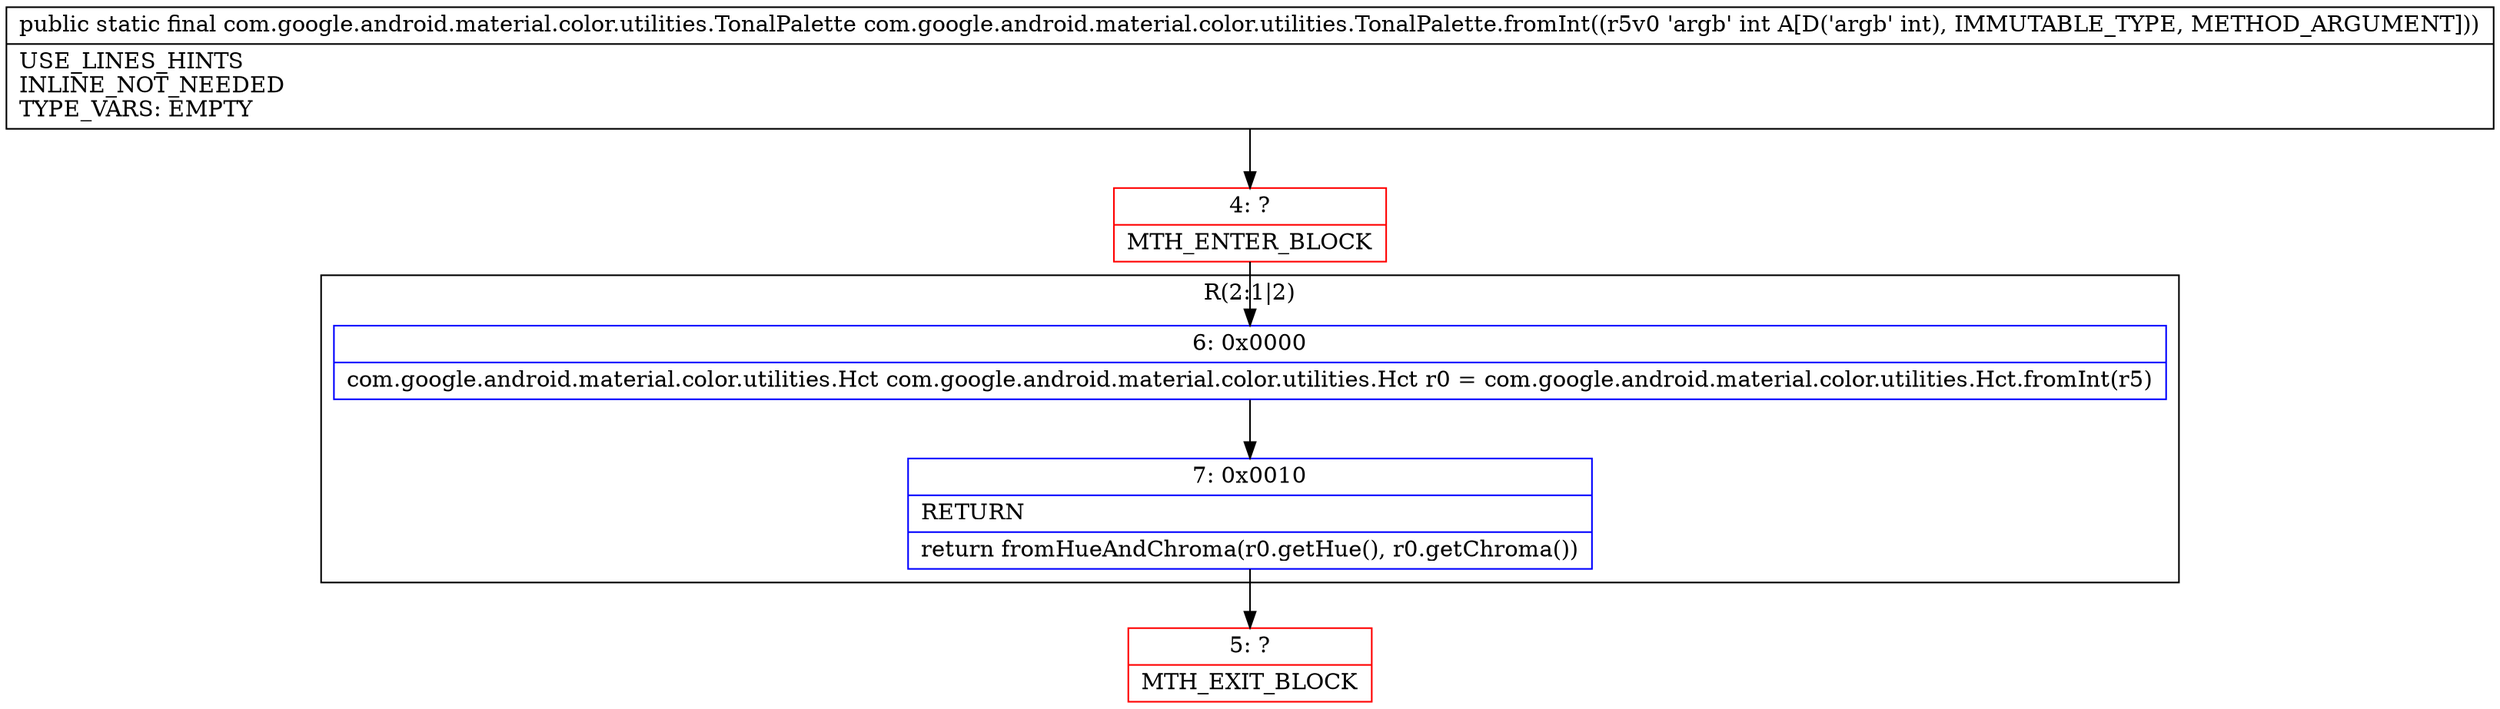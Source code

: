 digraph "CFG forcom.google.android.material.color.utilities.TonalPalette.fromInt(I)Lcom\/google\/android\/material\/color\/utilities\/TonalPalette;" {
subgraph cluster_Region_1530860767 {
label = "R(2:1|2)";
node [shape=record,color=blue];
Node_6 [shape=record,label="{6\:\ 0x0000|com.google.android.material.color.utilities.Hct com.google.android.material.color.utilities.Hct r0 = com.google.android.material.color.utilities.Hct.fromInt(r5)\l}"];
Node_7 [shape=record,label="{7\:\ 0x0010|RETURN\l|return fromHueAndChroma(r0.getHue(), r0.getChroma())\l}"];
}
Node_4 [shape=record,color=red,label="{4\:\ ?|MTH_ENTER_BLOCK\l}"];
Node_5 [shape=record,color=red,label="{5\:\ ?|MTH_EXIT_BLOCK\l}"];
MethodNode[shape=record,label="{public static final com.google.android.material.color.utilities.TonalPalette com.google.android.material.color.utilities.TonalPalette.fromInt((r5v0 'argb' int A[D('argb' int), IMMUTABLE_TYPE, METHOD_ARGUMENT]))  | USE_LINES_HINTS\lINLINE_NOT_NEEDED\lTYPE_VARS: EMPTY\l}"];
MethodNode -> Node_4;Node_6 -> Node_7;
Node_7 -> Node_5;
Node_4 -> Node_6;
}

